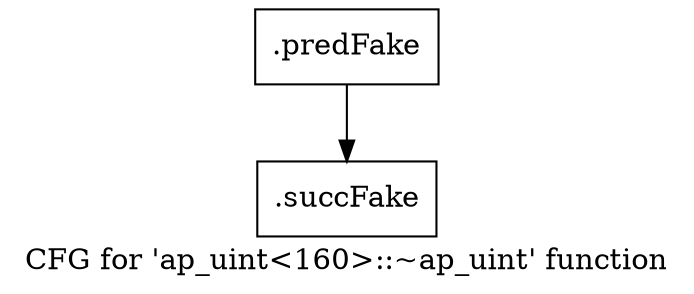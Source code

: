 digraph "CFG for 'ap_uint\<160\>::~ap_uint' function" {
	label="CFG for 'ap_uint\<160\>::~ap_uint' function";

	Node0x5822650 [shape=record,filename="",linenumber="",label="{.predFake}"];
	Node0x5822650 -> Node0x606b920[ callList="" memoryops="" filename="/mnt/xilinx/Vitis_HLS/2021.2/include/ap_int.h" execusionnum="0"];
	Node0x606b920 [shape=record,filename="/mnt/xilinx/Vitis_HLS/2021.2/include/ap_int.h",linenumber="216",label="{.succFake}"];
}
